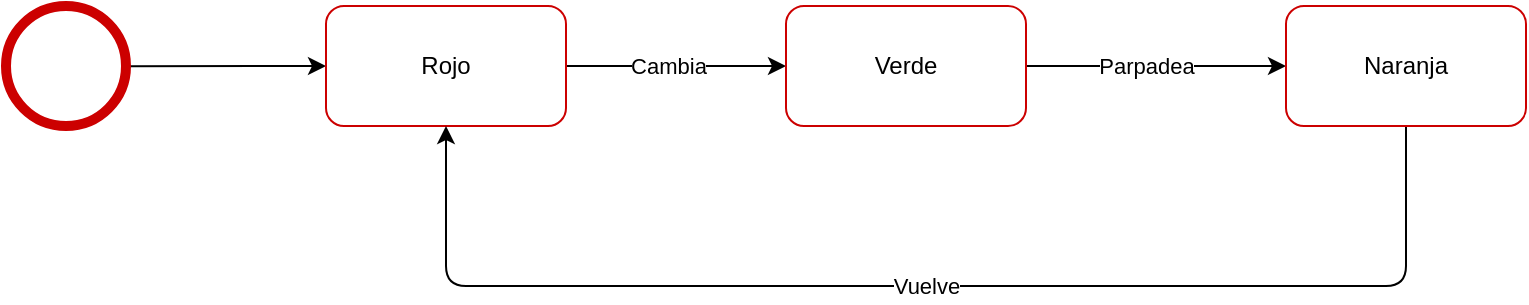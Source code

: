 <mxfile>
    <diagram id="79C8e6Te4k9pKtA_m6ST" name="Page-1">
        <mxGraphModel dx="3089" dy="563" grid="1" gridSize="10" guides="1" tooltips="1" connect="1" arrows="1" fold="1" page="1" pageScale="1" pageWidth="2339" pageHeight="3300" math="0" shadow="0">
            <root>
                <mxCell id="0"/>
                <mxCell id="1" parent="0"/>
                <mxCell id="4" style="edgeStyle=none;html=1;entryX=0;entryY=0.5;entryDx=0;entryDy=0;" parent="1" source="2" target="3" edge="1">
                    <mxGeometry relative="1" as="geometry"/>
                </mxCell>
                <mxCell id="2" value="" style="shape=ellipse;html=1;dashed=0;whitespace=wrap;aspect=fixed;strokeWidth=5;perimeter=ellipsePerimeter;gradientColor=none;strokeColor=#CC0000;" parent="1" vertex="1">
                    <mxGeometry x="-1750" y="340" width="60" height="60" as="geometry"/>
                </mxCell>
                <mxCell id="7" style="edgeStyle=none;html=1;entryX=0;entryY=0.5;entryDx=0;entryDy=0;" parent="1" source="3" target="6" edge="1">
                    <mxGeometry relative="1" as="geometry"/>
                </mxCell>
                <mxCell id="8" value="Cambia" style="edgeLabel;html=1;align=center;verticalAlign=middle;resizable=0;points=[];" parent="7" vertex="1" connectable="0">
                    <mxGeometry x="-0.317" y="-1" relative="1" as="geometry">
                        <mxPoint x="13" y="-1" as="offset"/>
                    </mxGeometry>
                </mxCell>
                <mxCell id="3" value="Rojo" style="rounded=1;whiteSpace=wrap;html=1;strokeColor=#CC0000;gradientColor=none;" parent="1" vertex="1">
                    <mxGeometry x="-1590" y="340" width="120" height="60" as="geometry"/>
                </mxCell>
                <mxCell id="10" value="" style="edgeStyle=none;html=1;" parent="1" source="6" target="9" edge="1">
                    <mxGeometry relative="1" as="geometry"/>
                </mxCell>
                <mxCell id="11" value="Parpadea" style="edgeLabel;html=1;align=center;verticalAlign=middle;resizable=0;points=[];" parent="10" vertex="1" connectable="0">
                    <mxGeometry x="-0.406" y="2" relative="1" as="geometry">
                        <mxPoint x="21" y="2" as="offset"/>
                    </mxGeometry>
                </mxCell>
                <mxCell id="6" value="Verde" style="rounded=1;whiteSpace=wrap;html=1;strokeColor=#CC0000;gradientColor=none;" parent="1" vertex="1">
                    <mxGeometry x="-1360" y="340" width="120" height="60" as="geometry"/>
                </mxCell>
                <mxCell id="13" value="Vuelve" style="edgeStyle=none;html=1;entryX=0.5;entryY=1;entryDx=0;entryDy=0;" edge="1" parent="1" source="9" target="3">
                    <mxGeometry relative="1" as="geometry">
                        <Array as="points">
                            <mxPoint x="-1050" y="480"/>
                            <mxPoint x="-1530" y="480"/>
                        </Array>
                    </mxGeometry>
                </mxCell>
                <mxCell id="9" value="Naranja" style="rounded=1;whiteSpace=wrap;html=1;strokeColor=#CC0000;gradientColor=none;" parent="1" vertex="1">
                    <mxGeometry x="-1110" y="340" width="120" height="60" as="geometry"/>
                </mxCell>
            </root>
        </mxGraphModel>
    </diagram>
</mxfile>